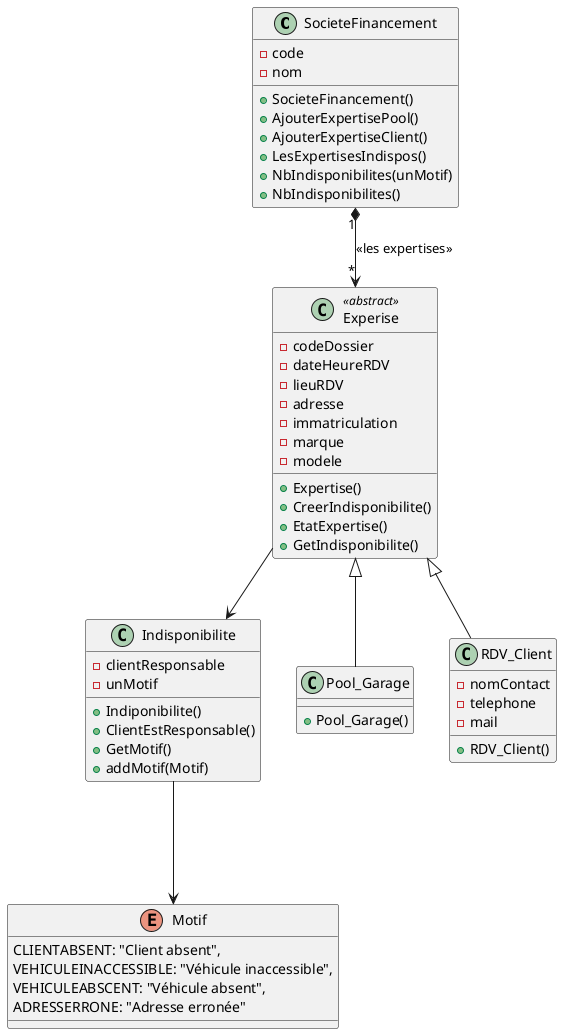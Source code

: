 @startuml 

class SocieteFinancement {
    -code
    -nom 
    +SocieteFinancement()
    +AjouterExpertisePool()
    +AjouterExpertiseClient()
    +LesExpertisesIndispos()
    +NbIndisponibilites(unMotif)
    +NbIndisponibilites()

}


class  Experise <<abstract>> {
    -codeDossier
    -dateHeureRDV
    -lieuRDV
    -adresse
    -immatriculation
    -marque
    -modele
    +Expertise()
    +CreerIndisponibilite()
    +EtatExpertise()
    +GetIndisponibilite()
}


class Indisponibilite{
    -clientResponsable
    -unMotif
    +Indiponibilite()
    +ClientEstResponsable()
    +GetMotif()
    +addMotif(Motif)
}

enum Motif {
    CLIENTABSENT: "Client absent",
    VEHICULEINACCESSIBLE: "Véhicule inaccessible",
    VEHICULEABSCENT: "Véhicule absent",
    ADRESSERRONE: "Adresse erronée"
}

class Pool_Garage {
    +Pool_Garage()
}

class RDV_Client {
    -nomContact
    -telephone
    -mail
    +RDV_Client() 
}


SocieteFinancement "1" *--> "*"Experise : <<les expertises>>
Experise --> Indisponibilite 
Indisponibilite ---> Motif
Experise <|-- Pool_Garage
Experise <|-- RDV_Client
@enduml